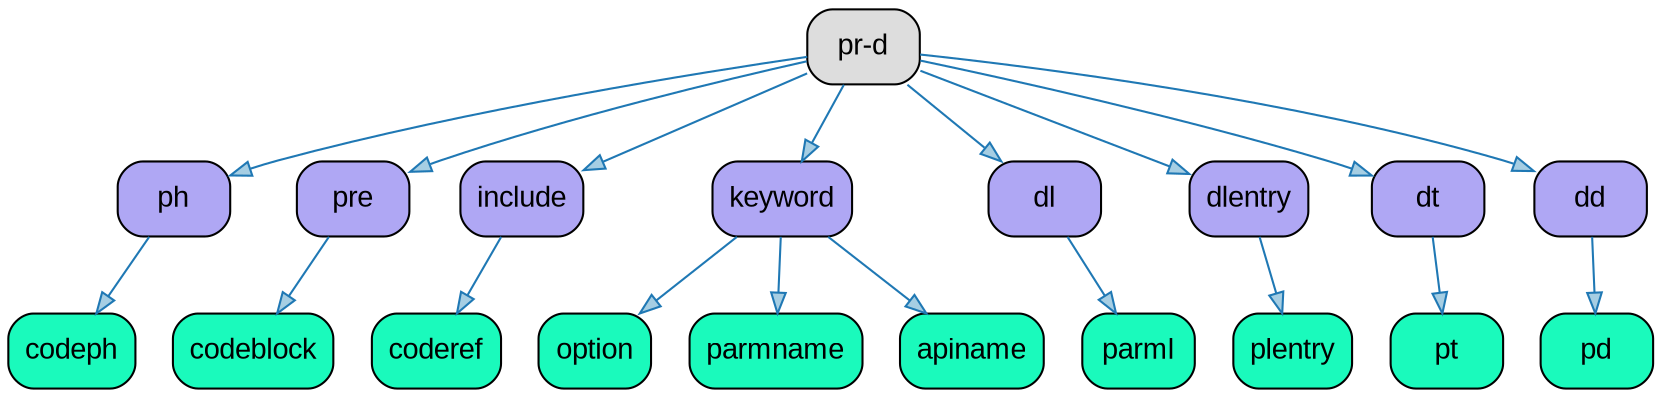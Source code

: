 // DITA Domain pr-d
strict digraph {
				
  // Root node
  
	"pr-d" [label ="pr-d" fontname="Arial" shape="Mrecord" style="filled"  fillcolor="#DDDDDD"]
			
  // Other nodes
      
	"ph" [label ="ph" fontname="Arial" shape="Mrecord" style="filled"  fillcolor="#AFA7F4"]
         
	"codeph" [label ="codeph" fontname="Arial" shape="Mrecord" style="filled"  fillcolor="#1AFABC"]
      
      
	"pre" [label ="pre" fontname="Arial" shape="Mrecord" style="filled"  fillcolor="#AFA7F4"]
         
	"codeblock" [label ="codeblock" fontname="Arial" shape="Mrecord" style="filled"  fillcolor="#1AFABC"]
      
      
	"include" [label ="include" fontname="Arial" shape="Mrecord" style="filled"  fillcolor="#AFA7F4"]
         
	"coderef" [label ="coderef" fontname="Arial" shape="Mrecord" style="filled"  fillcolor="#1AFABC"]
      
      
	"keyword" [label ="keyword" fontname="Arial" shape="Mrecord" style="filled"  fillcolor="#AFA7F4"]
         
	"option" [label ="option" fontname="Arial" shape="Mrecord" style="filled"  fillcolor="#1AFABC"]
         
	"parmname" [label ="parmname" fontname="Arial" shape="Mrecord" style="filled"  fillcolor="#1AFABC"]
         
	"apiname" [label ="apiname" fontname="Arial" shape="Mrecord" style="filled"  fillcolor="#1AFABC"]
      
      
	"dl" [label ="dl" fontname="Arial" shape="Mrecord" style="filled"  fillcolor="#AFA7F4"]
         
	"parml" [label ="parml" fontname="Arial" shape="Mrecord" style="filled"  fillcolor="#1AFABC"]
      
      
	"dlentry" [label ="dlentry" fontname="Arial" shape="Mrecord" style="filled"  fillcolor="#AFA7F4"]
         
	"plentry" [label ="plentry" fontname="Arial" shape="Mrecord" style="filled"  fillcolor="#1AFABC"]
      
      
	"dt" [label ="dt" fontname="Arial" shape="Mrecord" style="filled"  fillcolor="#AFA7F4"]
         
	"pt" [label ="pt" fontname="Arial" shape="Mrecord" style="filled"  fillcolor="#1AFABC"]
      
      
	"dd" [label ="dd" fontname="Arial" shape="Mrecord" style="filled"  fillcolor="#AFA7F4"]
         
	"pd" [label ="pd" fontname="Arial" shape="Mrecord" style="filled"  fillcolor="#1AFABC"]
      
   
  // Edges
      
	"pr-d" -> "ph" [fillcolor="#a6cee3" color="#1f78b4"]
         
	"ph" -> "codeph" [fillcolor="#a6cee3" color="#1f78b4"]
      
      
	"pr-d" -> "pre" [fillcolor="#a6cee3" color="#1f78b4"]
         
	"pre" -> "codeblock" [fillcolor="#a6cee3" color="#1f78b4"]
      
      
	"pr-d" -> "include" [fillcolor="#a6cee3" color="#1f78b4"]
         
	"include" -> "coderef" [fillcolor="#a6cee3" color="#1f78b4"]
      
      
	"pr-d" -> "keyword" [fillcolor="#a6cee3" color="#1f78b4"]
         
	"keyword" -> "option" [fillcolor="#a6cee3" color="#1f78b4"]
         
	"keyword" -> "parmname" [fillcolor="#a6cee3" color="#1f78b4"]
         
	"keyword" -> "apiname" [fillcolor="#a6cee3" color="#1f78b4"]
      
      
	"pr-d" -> "dl" [fillcolor="#a6cee3" color="#1f78b4"]
         
	"dl" -> "parml" [fillcolor="#a6cee3" color="#1f78b4"]
      
      
	"pr-d" -> "dlentry" [fillcolor="#a6cee3" color="#1f78b4"]
         
	"dlentry" -> "plentry" [fillcolor="#a6cee3" color="#1f78b4"]
      
      
	"pr-d" -> "dt" [fillcolor="#a6cee3" color="#1f78b4"]
         
	"dt" -> "pt" [fillcolor="#a6cee3" color="#1f78b4"]
      
      
	"pr-d" -> "dd" [fillcolor="#a6cee3" color="#1f78b4"]
         
	"dd" -> "pd" [fillcolor="#a6cee3" color="#1f78b4"]
      
   }